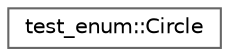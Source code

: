 digraph "类继承关系图"
{
 // LATEX_PDF_SIZE
  bgcolor="transparent";
  edge [fontname=Helvetica,fontsize=10,labelfontname=Helvetica,labelfontsize=10];
  node [fontname=Helvetica,fontsize=10,shape=box,height=0.2,width=0.4];
  rankdir="LR";
  Node0 [id="Node000000",label="test_enum::Circle",height=0.2,width=0.4,color="grey40", fillcolor="white", style="filled",URL="$structtest__enum_1_1_circle.html",tooltip=" "];
}
